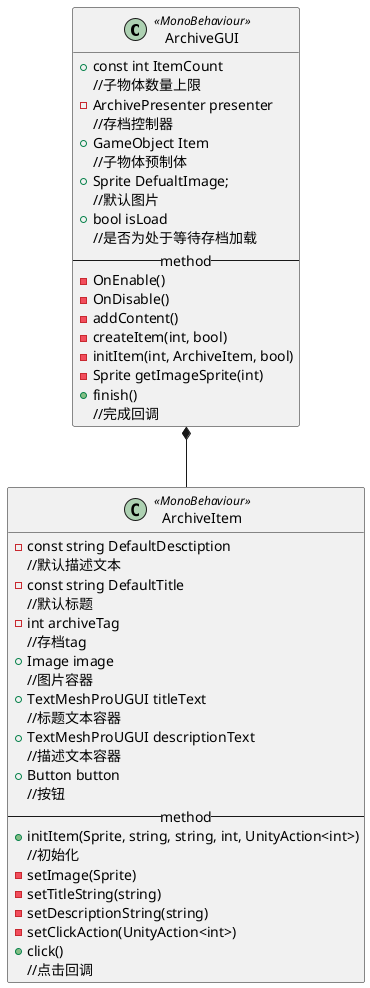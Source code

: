 @startuml ArchiveGUI
class ArchiveGUI <<MonoBehaviour>>
{
    +const int ItemCount
    //子物体数量上限
    -ArchivePresenter presenter
    //存档控制器
    +GameObject Item
    //子物体预制体
    +Sprite DefualtImage;
    //默认图片
    +bool isLoad
    //是否为处于等待存档加载
    --method--
    -OnEnable()
    -OnDisable()
    -addContent()
    -createItem(int, bool)
    -initItem(int, ArchiveItem, bool)
    -Sprite getImageSprite(int)
    +finish()
    //完成回调
}
class ArchiveItem <<MonoBehaviour>>
{
    -const string DefaultDesctiption
    //默认描述文本
    -const string DefaultTitle
    //默认标题
    -int archiveTag
    //存档tag
    +Image image
    //图片容器
    +TextMeshProUGUI titleText
    //标题文本容器
    +TextMeshProUGUI descriptionText
    //描述文本容器
    +Button button
    //按钮
    --method--
    +initItem(Sprite, string, string, int, UnityAction<int>)
    //初始化
    -setImage(Sprite)
    -setTitleString(string)
    -setDescriptionString(string)
    -setClickAction(UnityAction<int>)
    +click()
    //点击回调
}

ArchiveGUI *-- ArchiveItem

@enduml
